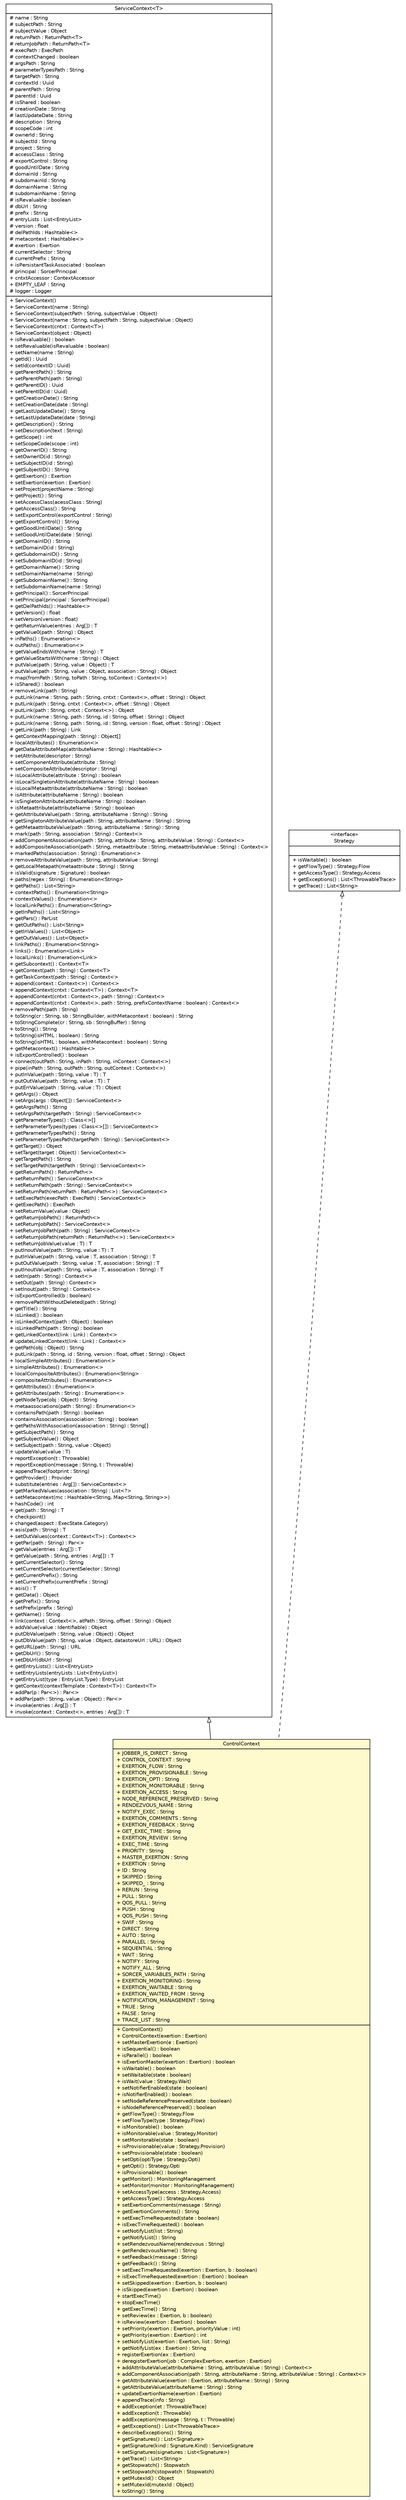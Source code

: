 #!/usr/local/bin/dot
#
# Class diagram 
# Generated by UMLGraph version R5_6 (http://www.umlgraph.org/)
#

digraph G {
	edge [fontname="Helvetica",fontsize=10,labelfontname="Helvetica",labelfontsize=10];
	node [fontname="Helvetica",fontsize=10,shape=plaintext];
	nodesep=0.25;
	ranksep=0.5;
	// sorcer.core.context.ControlContext
	c111989 [label=<<table title="sorcer.core.context.ControlContext" border="0" cellborder="1" cellspacing="0" cellpadding="2" port="p" bgcolor="lemonChiffon" href="./ControlContext.html">
		<tr><td><table border="0" cellspacing="0" cellpadding="1">
<tr><td align="center" balign="center"> ControlContext </td></tr>
		</table></td></tr>
		<tr><td><table border="0" cellspacing="0" cellpadding="1">
<tr><td align="left" balign="left"> + JOBBER_IS_DIRECT : String </td></tr>
<tr><td align="left" balign="left"> + CONTROL_CONTEXT : String </td></tr>
<tr><td align="left" balign="left"> + EXERTION_FLOW : String </td></tr>
<tr><td align="left" balign="left"> + EXERTION_PROVISIONABLE : String </td></tr>
<tr><td align="left" balign="left"> + EXERTION_OPTI : String </td></tr>
<tr><td align="left" balign="left"> + EXERTION_MONITORABLE : String </td></tr>
<tr><td align="left" balign="left"> + EXERTION_ACCESS : String </td></tr>
<tr><td align="left" balign="left"> + NODE_REFERENCE_PRESERVED : String </td></tr>
<tr><td align="left" balign="left"> + RENDEZVOUS_NAME : String </td></tr>
<tr><td align="left" balign="left"> + NOTIFY_EXEC : String </td></tr>
<tr><td align="left" balign="left"> + EXERTION_COMMENTS : String </td></tr>
<tr><td align="left" balign="left"> + EXERTION_FEEDBACK : String </td></tr>
<tr><td align="left" balign="left"> + GET_EXEC_TIME : String </td></tr>
<tr><td align="left" balign="left"> + EXERTION_REVIEW : String </td></tr>
<tr><td align="left" balign="left"> + EXEC_TIME : String </td></tr>
<tr><td align="left" balign="left"> + PRIORITY : String </td></tr>
<tr><td align="left" balign="left"> + MASTER_EXERTION : String </td></tr>
<tr><td align="left" balign="left"> + EXERTION : String </td></tr>
<tr><td align="left" balign="left"> + ID : String </td></tr>
<tr><td align="left" balign="left"> + SKIPPED : String </td></tr>
<tr><td align="left" balign="left"> + SKIPPED_ : String </td></tr>
<tr><td align="left" balign="left"> + RERUN : String </td></tr>
<tr><td align="left" balign="left"> + PULL : String </td></tr>
<tr><td align="left" balign="left"> + QOS_PULL : String </td></tr>
<tr><td align="left" balign="left"> + PUSH : String </td></tr>
<tr><td align="left" balign="left"> + QOS_PUSH : String </td></tr>
<tr><td align="left" balign="left"> + SWIF : String </td></tr>
<tr><td align="left" balign="left"> + DIRECT : String </td></tr>
<tr><td align="left" balign="left"> + AUTO : String </td></tr>
<tr><td align="left" balign="left"> + PARALLEL : String </td></tr>
<tr><td align="left" balign="left"> + SEQUENTIAL : String </td></tr>
<tr><td align="left" balign="left"> + WAIT : String </td></tr>
<tr><td align="left" balign="left"> + NOTIFY : String </td></tr>
<tr><td align="left" balign="left"> + NOTIFY_ALL : String </td></tr>
<tr><td align="left" balign="left"> + SORCER_VARIABLES_PATH : String </td></tr>
<tr><td align="left" balign="left"> + EXERTION_MONITORING : String </td></tr>
<tr><td align="left" balign="left"> + EXERTION_WAITABLE : String </td></tr>
<tr><td align="left" balign="left"> + EXERTION_WAITED_FROM : String </td></tr>
<tr><td align="left" balign="left"> + NOTIFICATION_MANAGEMENT : String </td></tr>
<tr><td align="left" balign="left"> + TRUE : String </td></tr>
<tr><td align="left" balign="left"> + FALSE : String </td></tr>
<tr><td align="left" balign="left"> + TRACE_LIST : String </td></tr>
		</table></td></tr>
		<tr><td><table border="0" cellspacing="0" cellpadding="1">
<tr><td align="left" balign="left"> + ControlContext() </td></tr>
<tr><td align="left" balign="left"> + ControlContext(exertion : Exertion) </td></tr>
<tr><td align="left" balign="left"> + setMasterExertion(e : Exertion) </td></tr>
<tr><td align="left" balign="left"> + isSequential() : boolean </td></tr>
<tr><td align="left" balign="left"> + isParallel() : boolean </td></tr>
<tr><td align="left" balign="left"> + isExertionMaster(exertion : Exertion) : boolean </td></tr>
<tr><td align="left" balign="left"> + isWaitable() : boolean </td></tr>
<tr><td align="left" balign="left"> + setWaitable(state : boolean) </td></tr>
<tr><td align="left" balign="left"> + isWait(value : Strategy.Wait) </td></tr>
<tr><td align="left" balign="left"> + setNotifierEnabled(state : boolean) </td></tr>
<tr><td align="left" balign="left"> + isNotifierEnabled() : boolean </td></tr>
<tr><td align="left" balign="left"> + setNodeReferencePreserved(state : boolean) </td></tr>
<tr><td align="left" balign="left"> + isNodeReferencePreserved() : boolean </td></tr>
<tr><td align="left" balign="left"> + getFlowType() : Strategy.Flow </td></tr>
<tr><td align="left" balign="left"> + setFlowType(type : Strategy.Flow) </td></tr>
<tr><td align="left" balign="left"> + isMonitorable() : boolean </td></tr>
<tr><td align="left" balign="left"> + isMonitorable(value : Strategy.Monitor) </td></tr>
<tr><td align="left" balign="left"> + setMonitorable(state : boolean) </td></tr>
<tr><td align="left" balign="left"> + isProvisionable(value : Strategy.Provision) </td></tr>
<tr><td align="left" balign="left"> + setProvisionable(state : boolean) </td></tr>
<tr><td align="left" balign="left"> + setOpti(optiType : Strategy.Opti) </td></tr>
<tr><td align="left" balign="left"> + getOpti() : Strategy.Opti </td></tr>
<tr><td align="left" balign="left"> + isProvisionable() : boolean </td></tr>
<tr><td align="left" balign="left"> + getMonitor() : MonitoringManagement </td></tr>
<tr><td align="left" balign="left"> + setMonitor(monitor : MonitoringManagement) </td></tr>
<tr><td align="left" balign="left"> + setAccessType(access : Strategy.Access) </td></tr>
<tr><td align="left" balign="left"> + getAccessType() : Strategy.Access </td></tr>
<tr><td align="left" balign="left"> + setExertionComments(message : String) </td></tr>
<tr><td align="left" balign="left"> + getExertionComments() : String </td></tr>
<tr><td align="left" balign="left"> + setExecTimeRequested(state : boolean) </td></tr>
<tr><td align="left" balign="left"> + isExecTimeRequested() : boolean </td></tr>
<tr><td align="left" balign="left"> + setNotifyList(list : String) </td></tr>
<tr><td align="left" balign="left"> + getNotifyList() : String </td></tr>
<tr><td align="left" balign="left"> + setRendezvousName(rendezvous : String) </td></tr>
<tr><td align="left" balign="left"> + getRendezvousName() : String </td></tr>
<tr><td align="left" balign="left"> + setFeedback(message : String) </td></tr>
<tr><td align="left" balign="left"> + getFeedback() : String </td></tr>
<tr><td align="left" balign="left"> + setExecTimeRequested(exertion : Exertion, b : boolean) </td></tr>
<tr><td align="left" balign="left"> + isExecTimeRequested(exertion : Exertion) : boolean </td></tr>
<tr><td align="left" balign="left"> + setSkipped(exertion : Exertion, b : boolean) </td></tr>
<tr><td align="left" balign="left"> + isSkipped(exertion : Exertion) : boolean </td></tr>
<tr><td align="left" balign="left"> + startExecTime() </td></tr>
<tr><td align="left" balign="left"> + stopExecTime() </td></tr>
<tr><td align="left" balign="left"> + getExecTime() : String </td></tr>
<tr><td align="left" balign="left"> + setReview(ex : Exertion, b : boolean) </td></tr>
<tr><td align="left" balign="left"> + isReview(exertion : Exertion) : boolean </td></tr>
<tr><td align="left" balign="left"> + setPriority(exertion : Exertion, priorityValue : int) </td></tr>
<tr><td align="left" balign="left"> + getPriority(exertion : Exertion) : int </td></tr>
<tr><td align="left" balign="left"> + setNotifyList(exertion : Exertion, list : String) </td></tr>
<tr><td align="left" balign="left"> + getNotifyList(ex : Exertion) : String </td></tr>
<tr><td align="left" balign="left"> + registerExertion(ex : Exertion) </td></tr>
<tr><td align="left" balign="left"> + deregisterExertion(job : ComplexExertion, exertion : Exertion) </td></tr>
<tr><td align="left" balign="left"> + addAttributeValue(attributeName : String, attributeValue : String) : Context&lt;&gt; </td></tr>
<tr><td align="left" balign="left"> + addComponentAssociation(path : String, attributeName : String, attributeValue : String) : Context&lt;&gt; </td></tr>
<tr><td align="left" balign="left"> + getAttributeValue(exertion : Exertion, attributeName : String) : String </td></tr>
<tr><td align="left" balign="left"> + getAttributeValue(attributeName : String) : String </td></tr>
<tr><td align="left" balign="left"> + updateExertionName(exertion : Exertion) </td></tr>
<tr><td align="left" balign="left"> + appendTrace(info : String) </td></tr>
<tr><td align="left" balign="left"> + addException(et : ThrowableTrace) </td></tr>
<tr><td align="left" balign="left"> + addException(t : Throwable) </td></tr>
<tr><td align="left" balign="left"> + addException(message : String, t : Throwable) </td></tr>
<tr><td align="left" balign="left"> + getExceptions() : List&lt;ThrowableTrace&gt; </td></tr>
<tr><td align="left" balign="left"> + describeExceptions() : String </td></tr>
<tr><td align="left" balign="left"> + getSignatures() : List&lt;Signature&gt; </td></tr>
<tr><td align="left" balign="left"> + getSignature(kind : Signature.Kind) : ServiceSignature </td></tr>
<tr><td align="left" balign="left"> + setSignatures(signatures : List&lt;Signature&gt;) </td></tr>
<tr><td align="left" balign="left"> + getTrace() : List&lt;String&gt; </td></tr>
<tr><td align="left" balign="left"> + getStopwatch() : Stopwatch </td></tr>
<tr><td align="left" balign="left"> + setStopwatch(stopwatch : Stopwatch) </td></tr>
<tr><td align="left" balign="left"> + getMutexId() : Object </td></tr>
<tr><td align="left" balign="left"> + setMutexId(mutexId : Object) </td></tr>
<tr><td align="left" balign="left"> + toString() : String </td></tr>
		</table></td></tr>
		</table>>, URL="./ControlContext.html", fontname="Helvetica", fontcolor="black", fontsize=10.0];
	// sorcer.core.context.ServiceContext<T>
	c111991 [label=<<table title="sorcer.core.context.ServiceContext" border="0" cellborder="1" cellspacing="0" cellpadding="2" port="p" href="./ServiceContext.html">
		<tr><td><table border="0" cellspacing="0" cellpadding="1">
<tr><td align="center" balign="center"> ServiceContext&lt;T&gt; </td></tr>
		</table></td></tr>
		<tr><td><table border="0" cellspacing="0" cellpadding="1">
<tr><td align="left" balign="left"> # name : String </td></tr>
<tr><td align="left" balign="left"> # subjectPath : String </td></tr>
<tr><td align="left" balign="left"> # subjectValue : Object </td></tr>
<tr><td align="left" balign="left"> # returnPath : ReturnPath&lt;T&gt; </td></tr>
<tr><td align="left" balign="left"> # returnJobPath : ReturnPath&lt;T&gt; </td></tr>
<tr><td align="left" balign="left"> # execPath : ExecPath </td></tr>
<tr><td align="left" balign="left"> # contextChanged : boolean </td></tr>
<tr><td align="left" balign="left"> # argsPath : String </td></tr>
<tr><td align="left" balign="left"> # parameterTypesPath : String </td></tr>
<tr><td align="left" balign="left"> # targetPath : String </td></tr>
<tr><td align="left" balign="left"> # contextId : Uuid </td></tr>
<tr><td align="left" balign="left"> # parentPath : String </td></tr>
<tr><td align="left" balign="left"> # parentId : Uuid </td></tr>
<tr><td align="left" balign="left"> # isShared : boolean </td></tr>
<tr><td align="left" balign="left"> # creationDate : String </td></tr>
<tr><td align="left" balign="left"> # lastUpdateDate : String </td></tr>
<tr><td align="left" balign="left"> # description : String </td></tr>
<tr><td align="left" balign="left"> # scopeCode : int </td></tr>
<tr><td align="left" balign="left"> # ownerId : String </td></tr>
<tr><td align="left" balign="left"> # subjectId : String </td></tr>
<tr><td align="left" balign="left"> # project : String </td></tr>
<tr><td align="left" balign="left"> # accessClass : String </td></tr>
<tr><td align="left" balign="left"> # exportControl : String </td></tr>
<tr><td align="left" balign="left"> # goodUntilDate : String </td></tr>
<tr><td align="left" balign="left"> # domainId : String </td></tr>
<tr><td align="left" balign="left"> # subdomainId : String </td></tr>
<tr><td align="left" balign="left"> # domainName : String </td></tr>
<tr><td align="left" balign="left"> # subdomainName : String </td></tr>
<tr><td align="left" balign="left"> # isRevaluable : boolean </td></tr>
<tr><td align="left" balign="left"> # dbUrl : String </td></tr>
<tr><td align="left" balign="left"> # prefix : String </td></tr>
<tr><td align="left" balign="left"> # entryLists : List&lt;EntryList&gt; </td></tr>
<tr><td align="left" balign="left"> # version : float </td></tr>
<tr><td align="left" balign="left"> # delPathIds : Hashtable&lt;&gt; </td></tr>
<tr><td align="left" balign="left"> # metacontext : Hashtable&lt;&gt; </td></tr>
<tr><td align="left" balign="left"> # exertion : Exertion </td></tr>
<tr><td align="left" balign="left"> # currentSelector : String </td></tr>
<tr><td align="left" balign="left"> # currentPrefix : String </td></tr>
<tr><td align="left" balign="left"> + isPersistantTaskAssociated : boolean </td></tr>
<tr><td align="left" balign="left"> # principal : SorcerPrincipal </td></tr>
<tr><td align="left" balign="left"> + cntxtAccessor : ContextAccessor </td></tr>
<tr><td align="left" balign="left"> + EMPTY_LEAF : String </td></tr>
<tr><td align="left" balign="left"> # logger : Logger </td></tr>
		</table></td></tr>
		<tr><td><table border="0" cellspacing="0" cellpadding="1">
<tr><td align="left" balign="left"> + ServiceContext() </td></tr>
<tr><td align="left" balign="left"> + ServiceContext(name : String) </td></tr>
<tr><td align="left" balign="left"> + ServiceContext(subjectPath : String, subjectValue : Object) </td></tr>
<tr><td align="left" balign="left"> + ServiceContext(name : String, subjectPath : String, subjectValue : Object) </td></tr>
<tr><td align="left" balign="left"> + ServiceContext(cntxt : Context&lt;T&gt;) </td></tr>
<tr><td align="left" balign="left"> + ServiceContext(object : Object) </td></tr>
<tr><td align="left" balign="left"> + isRevaluable() : boolean </td></tr>
<tr><td align="left" balign="left"> + setRevaluable(isRevaluable : boolean) </td></tr>
<tr><td align="left" balign="left"> + setName(name : String) </td></tr>
<tr><td align="left" balign="left"> + getId() : Uuid </td></tr>
<tr><td align="left" balign="left"> + setId(contextID : Uuid) </td></tr>
<tr><td align="left" balign="left"> + getParentPath() : String </td></tr>
<tr><td align="left" balign="left"> + setParentPath(path : String) </td></tr>
<tr><td align="left" balign="left"> + getParentID() : Uuid </td></tr>
<tr><td align="left" balign="left"> + setParentID(id : Uuid) </td></tr>
<tr><td align="left" balign="left"> + getCreationDate() : String </td></tr>
<tr><td align="left" balign="left"> + setCreationDate(date : String) </td></tr>
<tr><td align="left" balign="left"> + getLastUpdateDate() : String </td></tr>
<tr><td align="left" balign="left"> + setLastUpdateDate(date : String) </td></tr>
<tr><td align="left" balign="left"> + getDescription() : String </td></tr>
<tr><td align="left" balign="left"> + setDescription(text : String) </td></tr>
<tr><td align="left" balign="left"> + getScope() : int </td></tr>
<tr><td align="left" balign="left"> + setScopeCode(scope : int) </td></tr>
<tr><td align="left" balign="left"> + getOwnerID() : String </td></tr>
<tr><td align="left" balign="left"> + setOwnerID(id : String) </td></tr>
<tr><td align="left" balign="left"> + setSubjectID(id : String) </td></tr>
<tr><td align="left" balign="left"> + getSubjectID() : String </td></tr>
<tr><td align="left" balign="left"> + getExertion() : Exertion </td></tr>
<tr><td align="left" balign="left"> + setExertion(exertion : Exertion) </td></tr>
<tr><td align="left" balign="left"> + setProject(projectName : String) </td></tr>
<tr><td align="left" balign="left"> + getProject() : String </td></tr>
<tr><td align="left" balign="left"> + setAccessClass(acessClass : String) </td></tr>
<tr><td align="left" balign="left"> + getAccessClass() : String </td></tr>
<tr><td align="left" balign="left"> + setExportControl(exportControl : String) </td></tr>
<tr><td align="left" balign="left"> + getExportControl() : String </td></tr>
<tr><td align="left" balign="left"> + getGoodUntilDate() : String </td></tr>
<tr><td align="left" balign="left"> + setGoodUntilDate(date : String) </td></tr>
<tr><td align="left" balign="left"> + getDomainID() : String </td></tr>
<tr><td align="left" balign="left"> + setDomainID(id : String) </td></tr>
<tr><td align="left" balign="left"> + getSubdomainID() : String </td></tr>
<tr><td align="left" balign="left"> + setSubdomainID(id : String) </td></tr>
<tr><td align="left" balign="left"> + getDomainName() : String </td></tr>
<tr><td align="left" balign="left"> + setDomainName(name : String) </td></tr>
<tr><td align="left" balign="left"> + getSubdomainName() : String </td></tr>
<tr><td align="left" balign="left"> + setSubdomainName(name : String) </td></tr>
<tr><td align="left" balign="left"> + getPrincipal() : SorcerPrincipal </td></tr>
<tr><td align="left" balign="left"> + setPrincipal(principal : SorcerPrincipal) </td></tr>
<tr><td align="left" balign="left"> + getDelPathIds() : Hashtable&lt;&gt; </td></tr>
<tr><td align="left" balign="left"> + getVersion() : float </td></tr>
<tr><td align="left" balign="left"> + setVersion(version : float) </td></tr>
<tr><td align="left" balign="left"> + getReturnValue(entries : Arg[]) : T </td></tr>
<tr><td align="left" balign="left"> + getValue0(path : String) : Object </td></tr>
<tr><td align="left" balign="left"> + inPaths() : Enumeration&lt;&gt; </td></tr>
<tr><td align="left" balign="left"> + outPaths() : Enumeration&lt;&gt; </td></tr>
<tr><td align="left" balign="left"> + getValueEndsWith(name : String) : T </td></tr>
<tr><td align="left" balign="left"> + getValueStartsWith(name : String) : Object </td></tr>
<tr><td align="left" balign="left"> + putValue(path : String, value : Object) : T </td></tr>
<tr><td align="left" balign="left"> + putValue(path : String, value : Object, association : String) : Object </td></tr>
<tr><td align="left" balign="left"> + map(fromPath : String, toPath : String, toContext : Context&lt;&gt;) </td></tr>
<tr><td align="left" balign="left"> + isShared() : boolean </td></tr>
<tr><td align="left" balign="left"> + removeLink(path : String) </td></tr>
<tr><td align="left" balign="left"> + putLink(name : String, path : String, cntxt : Context&lt;&gt;, offset : String) : Object </td></tr>
<tr><td align="left" balign="left"> + putLink(path : String, cntxt : Context&lt;&gt;, offset : String) : Object </td></tr>
<tr><td align="left" balign="left"> + putLink(path : String, cntxt : Context&lt;&gt;) : Object </td></tr>
<tr><td align="left" balign="left"> + putLink(name : String, path : String, id : String, offset : String) : Object </td></tr>
<tr><td align="left" balign="left"> + putLink(name : String, path : String, id : String, version : float, offset : String) : Object </td></tr>
<tr><td align="left" balign="left"> + getLink(path : String) : Link </td></tr>
<tr><td align="left" balign="left"> + getContextMapping(path : String) : Object[] </td></tr>
<tr><td align="left" balign="left"> + localAttributes() : Enumeration&lt;&gt; </td></tr>
<tr><td align="left" balign="left"> # getDataAttributeMap(attributeName : String) : Hashtable&lt;&gt; </td></tr>
<tr><td align="left" balign="left"> + setAttribute(descriptor : String) </td></tr>
<tr><td align="left" balign="left"> + setComponentAttribute(attribute : String) </td></tr>
<tr><td align="left" balign="left"> + setCompositeAttribute(descriptor : String) </td></tr>
<tr><td align="left" balign="left"> + isLocalAttribute(attribute : String) : boolean </td></tr>
<tr><td align="left" balign="left"> + isLocalSingletonAttribute(attributeName : String) : boolean </td></tr>
<tr><td align="left" balign="left"> + isLocalMetaattribute(attributeName : String) : boolean </td></tr>
<tr><td align="left" balign="left"> + isAttribute(attributeName : String) : boolean </td></tr>
<tr><td align="left" balign="left"> + isSingletonAttribute(attributeName : String) : boolean </td></tr>
<tr><td align="left" balign="left"> + isMetaattribute(attributeName : String) : boolean </td></tr>
<tr><td align="left" balign="left"> + getAttributeValue(path : String, attributeName : String) : String </td></tr>
<tr><td align="left" balign="left"> + getSingletonAttributeValue(path : String, attributeName : String) : String </td></tr>
<tr><td align="left" balign="left"> + getMetaattributeValue(path : String, attributeName : String) : String </td></tr>
<tr><td align="left" balign="left"> + mark(path : String, association : String) : Context&lt;&gt; </td></tr>
<tr><td align="left" balign="left"> + addComponentAssociation(path : String, attribute : String, attributeValue : String) : Context&lt;&gt; </td></tr>
<tr><td align="left" balign="left"> + addCompositeAssociation(path : String, metaattribute : String, metaattributeValue : String) : Context&lt;&gt; </td></tr>
<tr><td align="left" balign="left"> + markedPaths(association : String) : Enumeration&lt;&gt; </td></tr>
<tr><td align="left" balign="left"> + removeAttributeValue(path : String, attributeValue : String) </td></tr>
<tr><td align="left" balign="left"> + getLocalMetapath(metaattribute : String) : String </td></tr>
<tr><td align="left" balign="left"> + isValid(signature : Signature) : boolean </td></tr>
<tr><td align="left" balign="left"> + paths(regex : String) : Enumeration&lt;String&gt; </td></tr>
<tr><td align="left" balign="left"> + getPaths() : List&lt;String&gt; </td></tr>
<tr><td align="left" balign="left"> + contextPaths() : Enumeration&lt;String&gt; </td></tr>
<tr><td align="left" balign="left"> + contextValues() : Enumeration&lt;&gt; </td></tr>
<tr><td align="left" balign="left"> + localLinkPaths() : Enumeration&lt;String&gt; </td></tr>
<tr><td align="left" balign="left"> + getInPaths() : List&lt;String&gt; </td></tr>
<tr><td align="left" balign="left"> + getPars() : ParList </td></tr>
<tr><td align="left" balign="left"> + getOutPaths() : List&lt;String&gt; </td></tr>
<tr><td align="left" balign="left"> + getInValues() : List&lt;Object&gt; </td></tr>
<tr><td align="left" balign="left"> + getOutValues() : List&lt;Object&gt; </td></tr>
<tr><td align="left" balign="left"> + linkPaths() : Enumeration&lt;String&gt; </td></tr>
<tr><td align="left" balign="left"> + links() : Enumeration&lt;Link&gt; </td></tr>
<tr><td align="left" balign="left"> + localLinks() : Enumeration&lt;Link&gt; </td></tr>
<tr><td align="left" balign="left"> + getSubcontext() : Context&lt;T&gt; </td></tr>
<tr><td align="left" balign="left"> + getContext(path : String) : Context&lt;T&gt; </td></tr>
<tr><td align="left" balign="left"> + getTaskContext(path : String) : Context&lt;&gt; </td></tr>
<tr><td align="left" balign="left"> + append(context : Context&lt;&gt;) : Context&lt;&gt; </td></tr>
<tr><td align="left" balign="left"> + appendContext(cntxt : Context&lt;T&gt;) : Context&lt;T&gt; </td></tr>
<tr><td align="left" balign="left"> + appendContext(cntxt : Context&lt;&gt;, path : String) : Context&lt;&gt; </td></tr>
<tr><td align="left" balign="left"> + appendContext(cntxt : Context&lt;&gt;, path : String, prefixContextName : boolean) : Context&lt;&gt; </td></tr>
<tr><td align="left" balign="left"> + removePath(path : String) </td></tr>
<tr><td align="left" balign="left"> + toString(cr : String, sb : StringBuilder, withMetacontext : boolean) : String </td></tr>
<tr><td align="left" balign="left"> + toStringComplete(cr : String, sb : StringBuffer) : String </td></tr>
<tr><td align="left" balign="left"> + toString() : String </td></tr>
<tr><td align="left" balign="left"> + toString(isHTML : boolean) : String </td></tr>
<tr><td align="left" balign="left"> + toString(isHTML : boolean, withMetacontext : boolean) : String </td></tr>
<tr><td align="left" balign="left"> + getMetacontext() : Hashtable&lt;&gt; </td></tr>
<tr><td align="left" balign="left"> + isExportControlled() : boolean </td></tr>
<tr><td align="left" balign="left"> + connect(outPath : String, inPath : String, inContext : Context&lt;&gt;) </td></tr>
<tr><td align="left" balign="left"> + pipe(inPath : String, outPath : String, outContext : Context&lt;&gt;) </td></tr>
<tr><td align="left" balign="left"> + putInValue(path : String, value : T) : T </td></tr>
<tr><td align="left" balign="left"> + putOutValue(path : String, value : T) : T </td></tr>
<tr><td align="left" balign="left"> + putErrValue(path : String, value : T) : Object </td></tr>
<tr><td align="left" balign="left"> + getArgs() : Object </td></tr>
<tr><td align="left" balign="left"> + setArgs(args : Object[]) : ServiceContext&lt;&gt; </td></tr>
<tr><td align="left" balign="left"> + getArgsPath() : String </td></tr>
<tr><td align="left" balign="left"> + setArgsPath(targetPath : String) : ServiceContext&lt;&gt; </td></tr>
<tr><td align="left" balign="left"> + getParameterTypes() : Class&lt;&gt;[] </td></tr>
<tr><td align="left" balign="left"> + setParameterTypes(types : Class&lt;&gt;[]) : ServiceContext&lt;&gt; </td></tr>
<tr><td align="left" balign="left"> + getParameterTypesPath() : String </td></tr>
<tr><td align="left" balign="left"> + setParameterTypesPath(targetPath : String) : ServiceContext&lt;&gt; </td></tr>
<tr><td align="left" balign="left"> + getTarget() : Object </td></tr>
<tr><td align="left" balign="left"> + setTarget(target : Object) : ServiceContext&lt;&gt; </td></tr>
<tr><td align="left" balign="left"> + getTargetPath() : String </td></tr>
<tr><td align="left" balign="left"> + setTargetPath(targetPath : String) : ServiceContext&lt;&gt; </td></tr>
<tr><td align="left" balign="left"> + getReturnPath() : ReturnPath&lt;&gt; </td></tr>
<tr><td align="left" balign="left"> + setReturnPath() : ServiceContext&lt;&gt; </td></tr>
<tr><td align="left" balign="left"> + setReturnPath(path : String) : ServiceContext&lt;&gt; </td></tr>
<tr><td align="left" balign="left"> + setReturnPath(returnPath : ReturnPath&lt;&gt;) : ServiceContext&lt;&gt; </td></tr>
<tr><td align="left" balign="left"> + setExecPath(execPath : ExecPath) : ServiceContext&lt;&gt; </td></tr>
<tr><td align="left" balign="left"> + getExecPath() : ExecPath </td></tr>
<tr><td align="left" balign="left"> + setReturnValue(value : Object) </td></tr>
<tr><td align="left" balign="left"> + getReturnJobPath() : ReturnPath&lt;&gt; </td></tr>
<tr><td align="left" balign="left"> + setReturnJobPath() : ServiceContext&lt;&gt; </td></tr>
<tr><td align="left" balign="left"> + setReturnJobPath(path : String) : ServiceContext&lt;&gt; </td></tr>
<tr><td align="left" balign="left"> + setReturnJobPath(returnPath : ReturnPath&lt;&gt;) : ServiceContext&lt;&gt; </td></tr>
<tr><td align="left" balign="left"> + setReturnJobValue(value : T) : T </td></tr>
<tr><td align="left" balign="left"> + putInoutValue(path : String, value : T) : T </td></tr>
<tr><td align="left" balign="left"> + putInValue(path : String, value : T, association : String) : T </td></tr>
<tr><td align="left" balign="left"> + putOutValue(path : String, value : T, association : String) : T </td></tr>
<tr><td align="left" balign="left"> + putInoutValue(path : String, value : T, association : String) : T </td></tr>
<tr><td align="left" balign="left"> + setIn(path : String) : Context&lt;&gt; </td></tr>
<tr><td align="left" balign="left"> + setOut(path : String) : Context&lt;&gt; </td></tr>
<tr><td align="left" balign="left"> + setInout(path : String) : Context&lt;&gt; </td></tr>
<tr><td align="left" balign="left"> + isExportControlled(b : boolean) </td></tr>
<tr><td align="left" balign="left"> + removePathWithoutDeleted(path : String) </td></tr>
<tr><td align="left" balign="left"> + getTitle() : String </td></tr>
<tr><td align="left" balign="left"> + isLinked() : boolean </td></tr>
<tr><td align="left" balign="left"> + isLinkedContext(path : Object) : boolean </td></tr>
<tr><td align="left" balign="left"> + isLinkedPath(path : String) : boolean </td></tr>
<tr><td align="left" balign="left"> + getLinkedContext(link : Link) : Context&lt;&gt; </td></tr>
<tr><td align="left" balign="left"> # updateLinkedContext(link : Link) : Context&lt;&gt; </td></tr>
<tr><td align="left" balign="left"> + getPath(obj : Object) : String </td></tr>
<tr><td align="left" balign="left"> + putLink(path : String, id : String, version : float, offset : String) : Object </td></tr>
<tr><td align="left" balign="left"> + localSimpleAttributes() : Enumeration&lt;&gt; </td></tr>
<tr><td align="left" balign="left"> + simpleAttributes() : Enumeration&lt;&gt; </td></tr>
<tr><td align="left" balign="left"> + localCompositeAttributes() : Enumeration&lt;String&gt; </td></tr>
<tr><td align="left" balign="left"> + compositeAttributes() : Enumeration&lt;&gt; </td></tr>
<tr><td align="left" balign="left"> + getAttributes() : Enumeration&lt;&gt; </td></tr>
<tr><td align="left" balign="left"> + getAttributes(path : String) : Enumeration&lt;&gt; </td></tr>
<tr><td align="left" balign="left"> + getNodeType(obj : Object) : String </td></tr>
<tr><td align="left" balign="left"> + metaassociations(path : String) : Enumeration&lt;&gt; </td></tr>
<tr><td align="left" balign="left"> + containsPath(path : String) : boolean </td></tr>
<tr><td align="left" balign="left"> + containsAssociation(association : String) : boolean </td></tr>
<tr><td align="left" balign="left"> + getPathsWithAssociation(association : String) : String[] </td></tr>
<tr><td align="left" balign="left"> + getSubjectPath() : String </td></tr>
<tr><td align="left" balign="left"> + getSubjectValue() : Object </td></tr>
<tr><td align="left" balign="left"> + setSubject(path : String, value : Object) </td></tr>
<tr><td align="left" balign="left"> + updateValue(value : T) </td></tr>
<tr><td align="left" balign="left"> + reportException(t : Throwable) </td></tr>
<tr><td align="left" balign="left"> + reportException(message : String, t : Throwable) </td></tr>
<tr><td align="left" balign="left"> + appendTrace(footprint : String) </td></tr>
<tr><td align="left" balign="left"> + getProvider() : Provider </td></tr>
<tr><td align="left" balign="left"> + substitute(entries : Arg[]) : ServiceContext&lt;&gt; </td></tr>
<tr><td align="left" balign="left"> + getMarkedValues(association : String) : List&lt;?&gt; </td></tr>
<tr><td align="left" balign="left"> + setMetacontext(mc : Hashtable&lt;String, Map&lt;String, String&gt;&gt;) </td></tr>
<tr><td align="left" balign="left"> + hashCode() : int </td></tr>
<tr><td align="left" balign="left"> + get(path : String) : T </td></tr>
<tr><td align="left" balign="left"> + checkpoint() </td></tr>
<tr><td align="left" balign="left"> + changed(aspect : ExecState.Category) </td></tr>
<tr><td align="left" balign="left"> + asis(path : String) : T </td></tr>
<tr><td align="left" balign="left"> + setOutValues(context : Context&lt;T&gt;) : Context&lt;&gt; </td></tr>
<tr><td align="left" balign="left"> + getPar(path : String) : Par&lt;&gt; </td></tr>
<tr><td align="left" balign="left"> + getValue(entries : Arg[]) : T </td></tr>
<tr><td align="left" balign="left"> + getValue(path : String, entries : Arg[]) : T </td></tr>
<tr><td align="left" balign="left"> + getCurrentSelector() : String </td></tr>
<tr><td align="left" balign="left"> + setCurrentSelector(currentSelector : String) </td></tr>
<tr><td align="left" balign="left"> + getCurrentPrefix() : String </td></tr>
<tr><td align="left" balign="left"> + setCurrentPrefix(currentPrefix : String) </td></tr>
<tr><td align="left" balign="left"> + asis() : T </td></tr>
<tr><td align="left" balign="left"> + getData() : Object </td></tr>
<tr><td align="left" balign="left"> + getPrefix() : String </td></tr>
<tr><td align="left" balign="left"> + setPrefix(prefix : String) </td></tr>
<tr><td align="left" balign="left"> + getName() : String </td></tr>
<tr><td align="left" balign="left"> + link(context : Context&lt;&gt;, atPath : String, offset : String) : Object </td></tr>
<tr><td align="left" balign="left"> + addValue(value : Identifiable) : Object </td></tr>
<tr><td align="left" balign="left"> + putDbValue(path : String, value : Object) : Object </td></tr>
<tr><td align="left" balign="left"> + putDbValue(path : String, value : Object, datastoreUrl : URL) : Object </td></tr>
<tr><td align="left" balign="left"> + getURL(path : String) : URL </td></tr>
<tr><td align="left" balign="left"> + getDbUrl() : String </td></tr>
<tr><td align="left" balign="left"> + setDbUrl(dbUrl : String) </td></tr>
<tr><td align="left" balign="left"> + getEntryLists() : List&lt;EntryList&gt; </td></tr>
<tr><td align="left" balign="left"> + setEntryLists(entryLists : List&lt;EntryList&gt;) </td></tr>
<tr><td align="left" balign="left"> + getEntryList(type : EntryList.Type) : EntryList </td></tr>
<tr><td align="left" balign="left"> + getContext(contextTemplate : Context&lt;T&gt;) : Context&lt;T&gt; </td></tr>
<tr><td align="left" balign="left"> + addPar(p : Par&lt;&gt;) : Par&lt;&gt; </td></tr>
<tr><td align="left" balign="left"> + addPar(path : String, value : Object) : Par&lt;&gt; </td></tr>
<tr><td align="left" balign="left"> + invoke(entries : Arg[]) : T </td></tr>
<tr><td align="left" balign="left"> + invoke(context : Context&lt;&gt;, entries : Arg[]) : T </td></tr>
		</table></td></tr>
		</table>>, URL="./ServiceContext.html", fontname="Helvetica", fontcolor="black", fontsize=10.0];
	// sorcer.service.Strategy
	c112116 [label=<<table title="sorcer.service.Strategy" border="0" cellborder="1" cellspacing="0" cellpadding="2" port="p" href="../../service/Strategy.html">
		<tr><td><table border="0" cellspacing="0" cellpadding="1">
<tr><td align="center" balign="center"> &#171;interface&#187; </td></tr>
<tr><td align="center" balign="center"> Strategy </td></tr>
		</table></td></tr>
		<tr><td><table border="0" cellspacing="0" cellpadding="1">
<tr><td align="left" balign="left">  </td></tr>
		</table></td></tr>
		<tr><td><table border="0" cellspacing="0" cellpadding="1">
<tr><td align="left" balign="left"> + isWaitable() : boolean </td></tr>
<tr><td align="left" balign="left"> + getFlowType() : Strategy.Flow </td></tr>
<tr><td align="left" balign="left"> + getAccessType() : Strategy.Access </td></tr>
<tr><td align="left" balign="left"> + getExceptions() : List&lt;ThrowableTrace&gt; </td></tr>
<tr><td align="left" balign="left"> + getTrace() : List&lt;String&gt; </td></tr>
		</table></td></tr>
		</table>>, URL="../../service/Strategy.html", fontname="Helvetica", fontcolor="black", fontsize=10.0];
	//sorcer.core.context.ControlContext extends sorcer.core.context.ServiceContext
	c111991:p -> c111989:p [dir=back,arrowtail=empty];
	//sorcer.core.context.ControlContext implements sorcer.service.Strategy
	c112116:p -> c111989:p [dir=back,arrowtail=empty,style=dashed];
}

